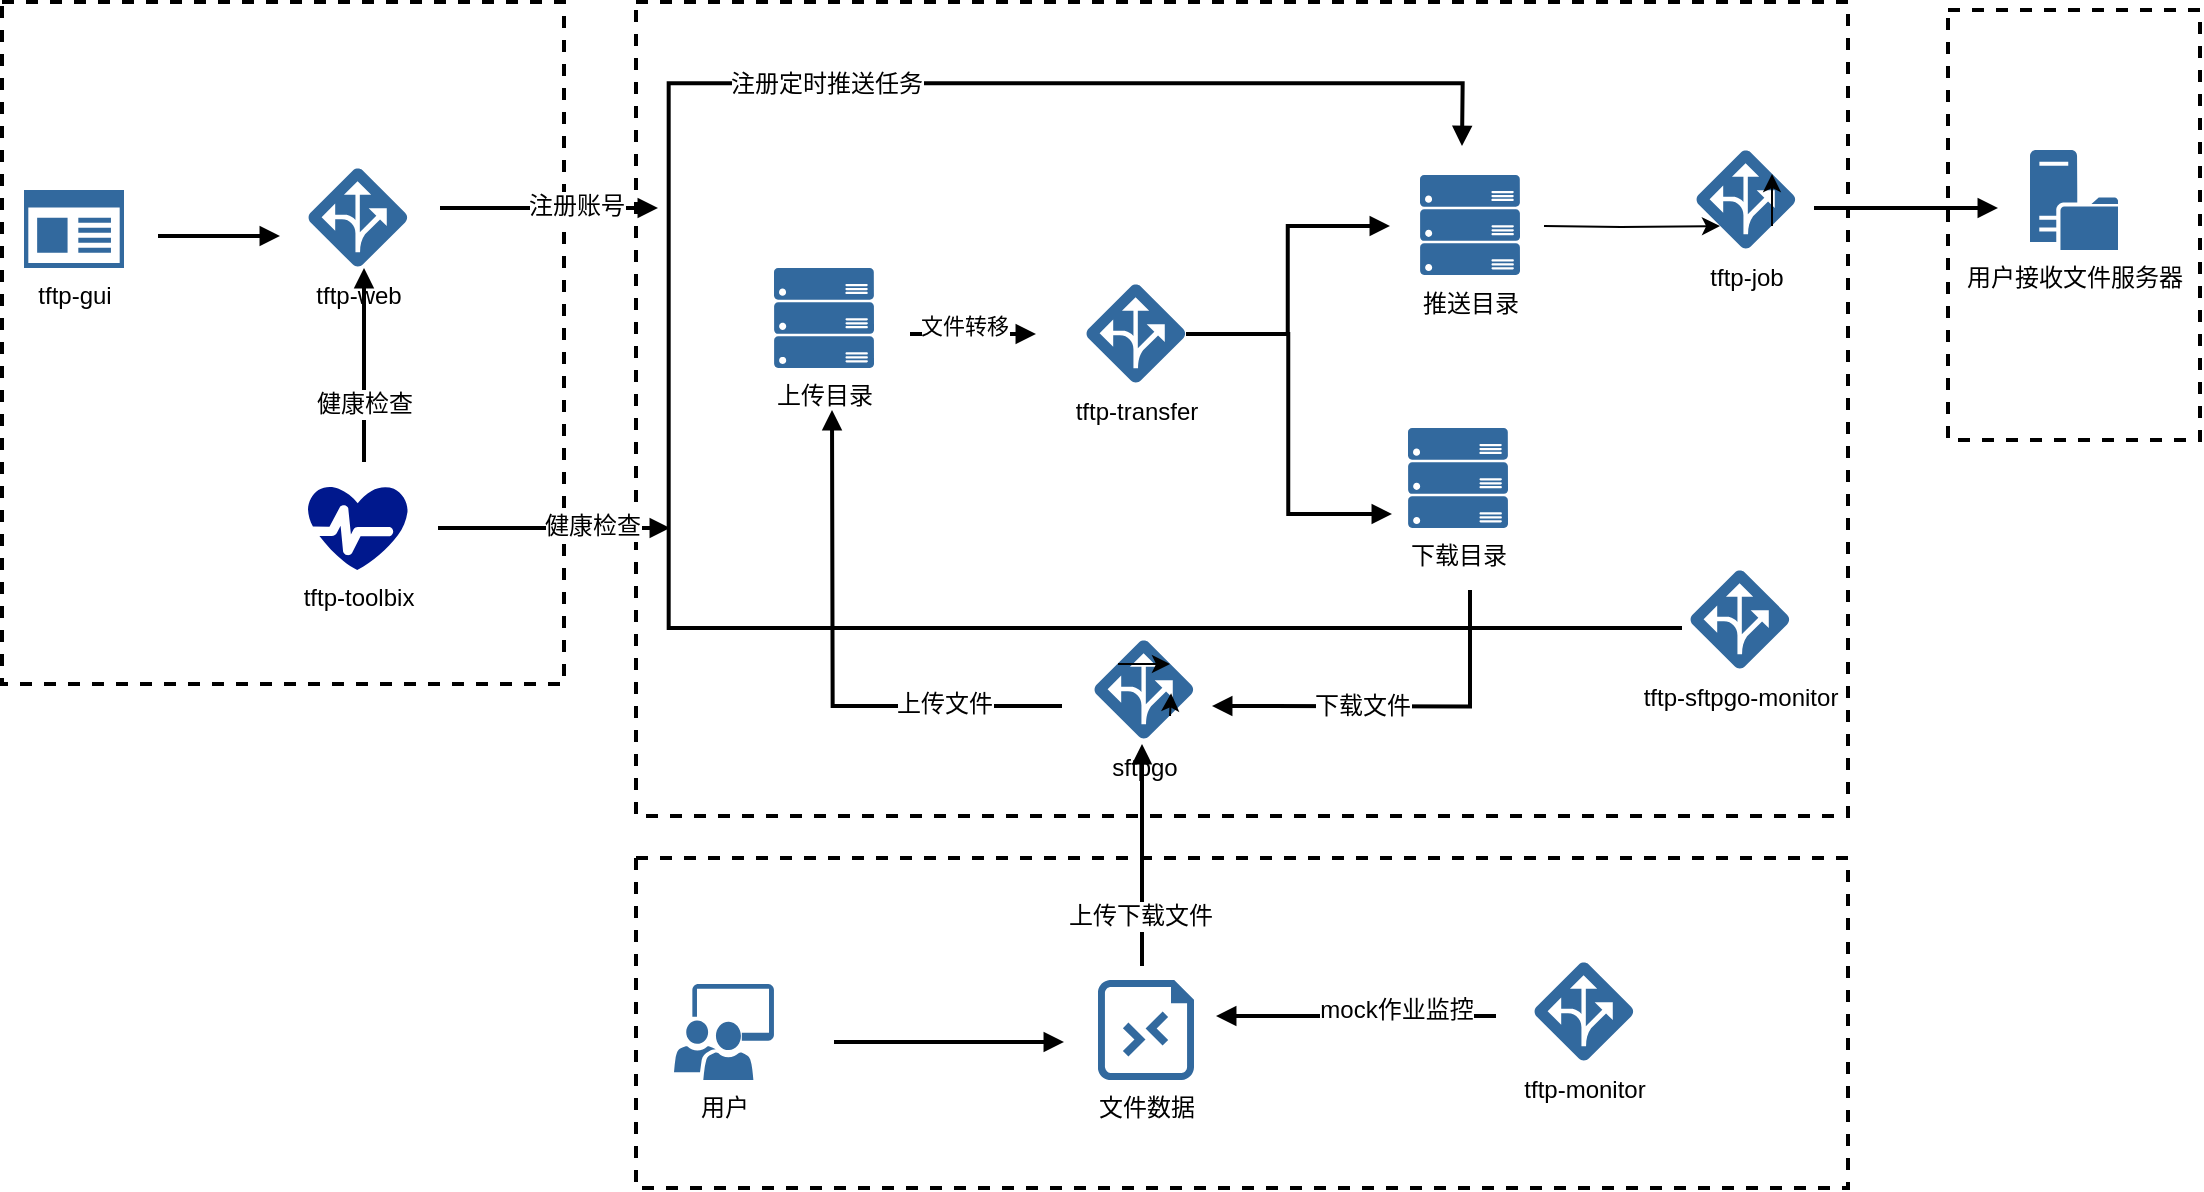 <mxfile version="24.7.12">
  <diagram name="Page-1" id="XfQnMjo7J4mWLPELLFrW">
    <mxGraphModel dx="1620" dy="823" grid="0" gridSize="10" guides="1" tooltips="1" connect="1" arrows="1" fold="1" page="1" pageScale="1" pageWidth="827" pageHeight="1169" math="0" shadow="0">
      <root>
        <mxCell id="0" />
        <mxCell id="1" parent="0" />
        <UserObject label="" tags="Background" id="nstGioj7b0INnl22QBqY-7">
          <mxCell style="vsdxID=1;fillColor=#FFFFFF;gradientColor=none;shape=stencil(nZBRDoQgDERP03+WHsHFe5iISyOCQdT19kIaIxq//Jtp3zTpAFaTaUYNUkwx+F6v1EYD+AUpyRkdKCYFqACrzgf9C352LfuxyWRWg1/yhT/nRE5IsZWuZtCSK8CPeI0e/hF+jV7AJM4PO7KWCyr390bSiNtEtQM=);dashed=1;strokeColor=#000000;strokeWidth=2;spacingTop=-3;spacingBottom=-3;spacingLeft=-3;spacingRight=-3;points=[];labelBackgroundColor=none;rounded=0;html=1;whiteSpace=wrap;" vertex="1" parent="1">
            <mxGeometry x="356" y="15" width="606" height="407" as="geometry" />
          </mxCell>
        </UserObject>
        <UserObject label="" tags="Background" id="nstGioj7b0INnl22QBqY-8">
          <mxCell style="vsdxID=2;fillColor=#FFFFFF;gradientColor=none;shape=stencil(nZBRDoQgDERP03+WHsHFe5iISyOCQdT19kIaIxq//Jtp3zTpAFaTaUYNUkwx+F6v1EYD+AUpyRkdKCYFqACrzgf9C352LfuxyWRWg1/yhT/nRE5IsZWuZtCSK8CPeI0e/hF+jV7AJM4PO7KWCyr390bSiNtEtQM=);dashed=1;strokeColor=#000000;strokeWidth=2;spacingTop=-3;spacingBottom=-3;spacingLeft=-3;spacingRight=-3;points=[];labelBackgroundColor=none;rounded=0;html=1;whiteSpace=wrap;" vertex="1" parent="1">
            <mxGeometry x="1012" y="19" width="126" height="215" as="geometry" />
          </mxCell>
        </UserObject>
        <UserObject label="" tags="Background" id="nstGioj7b0INnl22QBqY-9">
          <mxCell style="vsdxID=3;fillColor=#FFFFFF;gradientColor=none;shape=stencil(nZBRDoQgDERP03+WHsHFe5iISyOCQdT19kIaIxq//Jtp3zTpAFaTaUYNUkwx+F6v1EYD+AUpyRkdKCYFqACrzgf9C352LfuxyWRWg1/yhT/nRE5IsZWuZtCSK8CPeI0e/hF+jV7AJM4PO7KWCyr390bSiNtEtQM=);dashed=1;strokeColor=#000000;strokeWidth=2;spacingTop=-3;spacingBottom=-3;spacingLeft=-3;spacingRight=-3;points=[];labelBackgroundColor=none;rounded=0;html=1;whiteSpace=wrap;" vertex="1" parent="1">
            <mxGeometry x="356" y="443" width="606" height="165" as="geometry" />
          </mxCell>
        </UserObject>
        <UserObject label="" tags="Background" id="nstGioj7b0INnl22QBqY-10">
          <mxCell style="vsdxID=4;fillColor=#FFFFFF;gradientColor=none;shape=stencil(nZBRDoQgDERP03+WHsHFe5iISyOCQdT19kIaIxq//Jtp3zTpAFaTaUYNUkwx+F6v1EYD+AUpyRkdKCYFqACrzgf9C352LfuxyWRWg1/yhT/nRE5IsZWuZtCSK8CPeI0e/hF+jV7AJM4PO7KWCyr390bSiNtEtQM=);dashed=1;strokeColor=#000000;strokeWidth=2;spacingTop=-3;spacingBottom=-3;spacingLeft=-3;spacingRight=-3;points=[];labelBackgroundColor=none;rounded=0;html=1;whiteSpace=wrap;" vertex="1" parent="1">
            <mxGeometry x="39" y="15" width="281" height="341" as="geometry" />
          </mxCell>
        </UserObject>
        <UserObject label="" tags="Background" id="nstGioj7b0INnl22QBqY-26">
          <mxCell style="vsdxID=20;edgeStyle=none;startArrow=none;endArrow=block;startSize=5;endSize=5;strokeWidth=2;spacingTop=0;spacingBottom=0;spacingLeft=0;spacingRight=0;verticalAlign=middle;html=1;labelBackgroundColor=#ffffff;rounded=0;" edge="1" parent="1">
            <mxGeometry relative="1" as="geometry">
              <mxPoint x="-31" y="102" as="offset" />
              <Array as="points">
                <mxPoint x="523.2" y="181" />
                <mxPoint x="523.2" y="181" />
              </Array>
              <mxPoint x="493" y="181" as="sourcePoint" />
              <mxPoint x="556" y="181" as="targetPoint" />
            </mxGeometry>
          </mxCell>
        </UserObject>
        <mxCell id="nstGioj7b0INnl22QBqY-73" value="文件转移" style="edgeLabel;html=1;align=center;verticalAlign=middle;resizable=0;points=[];" vertex="1" connectable="0" parent="nstGioj7b0INnl22QBqY-26">
          <mxGeometry x="-0.143" y="4" relative="1" as="geometry">
            <mxPoint as="offset" />
          </mxGeometry>
        </mxCell>
        <UserObject label="&lt;div style=&quot;font-size: 1px&quot;&gt;&lt;p style=&quot;text-align:center;margin-left:0;margin-right:0;margin-top:0px;margin-bottom:0px;text-indent:0;vertical-align:middle;direction:ltr;&quot;&gt;&lt;font style=&quot;font-size:12px;font-family:0;color:#000000;direction:ltr;letter-spacing:0px;line-height:120%;opacity:1&quot;&gt;下载文件&lt;/font&gt;&lt;/p&gt;&lt;/div&gt;" tags="Background" id="nstGioj7b0INnl22QBqY-27">
          <mxCell style="vsdxID=21;edgeStyle=none;startArrow=none;endArrow=block;startSize=5;endSize=5;strokeWidth=2;spacingTop=0;spacingBottom=0;spacingLeft=0;spacingRight=0;verticalAlign=middle;html=1;labelBackgroundColor=#ffffff;rounded=0;align=center;" edge="1" parent="1">
            <mxGeometry relative="1" as="geometry">
              <mxPoint x="-19" as="offset" />
              <Array as="points">
                <mxPoint x="773" y="367.25" />
              </Array>
              <mxPoint x="773" y="309" as="sourcePoint" />
              <mxPoint x="644" y="367" as="targetPoint" />
            </mxGeometry>
          </mxCell>
        </UserObject>
        <UserObject label="&lt;div style=&quot;font-size: 1px&quot;&gt;&lt;p style=&quot;text-align:center;margin-left:0;margin-right:0;margin-top:0px;margin-bottom:0px;text-indent:0;vertical-align:middle;direction:ltr;&quot;&gt;&lt;font style=&quot;font-size:12px;font-family:0;color:#000000;direction:ltr;letter-spacing:0px;line-height:120%;opacity:1&quot;&gt;mock作业监控&lt;/font&gt;&lt;/p&gt;&lt;/div&gt;" tags="Background" id="nstGioj7b0INnl22QBqY-28">
          <mxCell style="vsdxID=22;edgeStyle=none;startArrow=none;endArrow=block;startSize=5;endSize=5;strokeWidth=2;spacingTop=0;spacingBottom=0;spacingLeft=0;spacingRight=0;verticalAlign=middle;html=1;labelBackgroundColor=#ffffff;rounded=0;align=center;" edge="1" parent="1">
            <mxGeometry relative="1" as="geometry">
              <mxPoint x="20" y="-3" as="offset" />
              <Array as="points">
                <mxPoint x="714.69" y="522" />
                <mxPoint x="714.69" y="522" />
              </Array>
              <mxPoint x="786" y="522" as="sourcePoint" />
              <mxPoint x="646" y="522" as="targetPoint" />
            </mxGeometry>
          </mxCell>
        </UserObject>
        <UserObject label="" tags="Background" id="nstGioj7b0INnl22QBqY-29">
          <mxCell style="vsdxID=26;edgeStyle=none;startArrow=none;endArrow=block;startSize=5;endSize=5;strokeWidth=2;spacingTop=0;spacingBottom=0;spacingLeft=0;spacingRight=0;verticalAlign=middle;html=1;labelBackgroundColor=#ffffff;rounded=0;" edge="1" parent="1">
            <mxGeometry relative="1" as="geometry">
              <mxPoint x="-52" y="146" as="offset" />
              <Array as="points">
                <mxPoint x="682.13" y="181" />
                <mxPoint x="682.13" y="271" />
              </Array>
              <mxPoint x="631" y="181" as="sourcePoint" />
              <mxPoint x="734" y="271" as="targetPoint" />
            </mxGeometry>
          </mxCell>
        </UserObject>
        <UserObject label="&lt;div style=&quot;font-size: 1px&quot;&gt;&lt;p style=&quot;text-align:center;margin-left:0;margin-right:0;margin-top:0px;margin-bottom:0px;text-indent:0;vertical-align:middle;direction:ltr;&quot;&gt;&lt;font style=&quot;font-size:12px;font-family:0;color:#000000;direction:ltr;letter-spacing:0px;line-height:120%;opacity:1&quot;&gt;上传文件&lt;/font&gt;&lt;/p&gt;&lt;/div&gt;" tags="Background" id="nstGioj7b0INnl22QBqY-30">
          <mxCell style="vsdxID=30;edgeStyle=none;startArrow=none;endArrow=block;startSize=5;endSize=5;strokeWidth=2;spacingTop=0;spacingBottom=0;spacingLeft=0;spacingRight=0;verticalAlign=middle;html=1;labelBackgroundColor=#ffffff;rounded=0;align=center;" edge="1" parent="1">
            <mxGeometry relative="1" as="geometry">
              <mxPoint x="56" y="16" as="offset" />
              <Array as="points">
                <mxPoint x="454.33" y="367" />
              </Array>
              <mxPoint x="569" y="367" as="sourcePoint" />
              <mxPoint x="454" y="219" as="targetPoint" />
            </mxGeometry>
          </mxCell>
        </UserObject>
        <UserObject label="&lt;div style=&quot;font-size: 1px&quot;&gt;&lt;p style=&quot;text-align:center;margin-left:0;margin-right:0;margin-top:0px;margin-bottom:0px;text-indent:0;vertical-align:middle;direction:ltr;&quot;&gt;&lt;font style=&quot;font-size:12px;font-family:0;color:#000000;direction:ltr;letter-spacing:0px;line-height:120%;opacity:1&quot;&gt;上传下载文件&lt;/font&gt;&lt;/p&gt;&lt;/div&gt;" tags="Background" id="nstGioj7b0INnl22QBqY-31">
          <mxCell style="vsdxID=23;edgeStyle=none;startArrow=none;endArrow=block;startSize=5;endSize=5;strokeWidth=2;spacingTop=0;spacingBottom=0;spacingLeft=0;spacingRight=0;verticalAlign=middle;html=1;labelBackgroundColor=#ffffff;rounded=0;align=center;exitX=0.506;exitY=0;exitDx=0;exitDy=0;exitPerimeter=0;entryX=0.506;entryY=1;entryDx=0;entryDy=0;entryPerimeter=0;" edge="1" parent="1">
            <mxGeometry relative="1" as="geometry">
              <mxPoint x="-1" y="30" as="offset" />
              <Array as="points">
                <mxPoint x="609" y="441.75" />
                <mxPoint x="609" y="441.75" />
              </Array>
              <mxPoint x="609.0" y="497" as="sourcePoint" />
              <mxPoint x="609.0" y="386" as="targetPoint" />
            </mxGeometry>
          </mxCell>
        </UserObject>
        <UserObject label="" tags="Background" id="nstGioj7b0INnl22QBqY-33">
          <mxCell style="vsdxID=25;edgeStyle=none;startArrow=none;endArrow=block;startSize=5;endSize=5;strokeWidth=2;spacingTop=0;spacingBottom=0;spacingLeft=0;spacingRight=0;verticalAlign=middle;html=1;labelBackgroundColor=#ffffff;rounded=0;exitX=1;exitY=0.662;exitDx=0;exitDy=0;exitPerimeter=0;entryX=0;entryY=0.5;entryDx=0;entryDy=0;entryPerimeter=0;" edge="1" parent="1">
            <mxGeometry relative="1" as="geometry">
              <mxPoint x="-58" y="102" as="offset" />
              <Array as="points">
                <mxPoint x="511.35" y="535" />
                <mxPoint x="511.35" y="535" />
              </Array>
              <mxPoint x="455" y="535" as="sourcePoint" />
              <mxPoint x="570" y="535" as="targetPoint" />
            </mxGeometry>
          </mxCell>
        </UserObject>
        <mxCell id="nstGioj7b0INnl22QBqY-34" vertex="1" parent="1">
          <mxGeometry x="367" y="118" as="geometry" />
        </mxCell>
        <UserObject label="&lt;div style=&quot;font-size: 1px&quot;&gt;&lt;p style=&quot;text-align:center;margin-left:0;margin-right:0;margin-top:0px;margin-bottom:0px;text-indent:0;vertical-align:middle;direction:ltr;&quot;&gt;&lt;font style=&quot;font-size:12px;font-family:0;color:#000000;direction:ltr;letter-spacing:0px;line-height:120%;opacity:1&quot;&gt;注册账号&lt;/font&gt;&lt;/p&gt;&lt;/div&gt;" tags="Background" id="nstGioj7b0INnl22QBqY-35">
          <mxCell style="vsdxID=27;edgeStyle=none;startArrow=none;endArrow=block;startSize=5;endSize=5;strokeWidth=2;spacingTop=0;spacingBottom=0;spacingLeft=0;spacingRight=0;verticalAlign=middle;html=1;labelBackgroundColor=#ffffff;rounded=0;align=center;exitX=1;exitY=0.538;exitDx=0;exitDy=0;exitPerimeter=0;" edge="1" parent="1" target="nstGioj7b0INnl22QBqY-34">
            <mxGeometry relative="1" as="geometry">
              <mxPoint x="13" y="-1" as="offset" />
              <Array as="points">
                <mxPoint x="311.16" y="118" />
                <mxPoint x="311.16" y="118" />
              </Array>
              <mxPoint x="258" y="118.0" as="sourcePoint" />
            </mxGeometry>
          </mxCell>
        </UserObject>
        <mxCell id="nstGioj7b0INnl22QBqY-36" vertex="1" parent="1">
          <mxGeometry x="631" y="181" as="geometry" />
        </mxCell>
        <UserObject label="" tags="Background" id="nstGioj7b0INnl22QBqY-37">
          <mxCell style="vsdxID=28;edgeStyle=none;startArrow=none;endArrow=block;startSize=5;endSize=5;strokeWidth=2;spacingTop=0;spacingBottom=0;spacingLeft=0;spacingRight=0;verticalAlign=middle;html=1;labelBackgroundColor=#ffffff;rounded=0;entryX=0;entryY=0.5;entryDx=0;entryDy=0;entryPerimeter=0;" edge="1" parent="1" source="nstGioj7b0INnl22QBqY-36">
            <mxGeometry relative="1" as="geometry">
              <mxPoint x="-51" y="74" as="offset" />
              <Array as="points">
                <mxPoint x="681.88" y="181" />
                <mxPoint x="681.88" y="127" />
              </Array>
              <mxPoint x="733" y="127" as="targetPoint" />
            </mxGeometry>
          </mxCell>
        </UserObject>
        <mxCell id="nstGioj7b0INnl22QBqY-38" vertex="1" parent="1">
          <mxGeometry x="1037" y="118" as="geometry" />
        </mxCell>
        <UserObject label="" tags="Background" id="nstGioj7b0INnl22QBqY-39">
          <mxCell style="vsdxID=29;edgeStyle=none;startArrow=none;endArrow=block;startSize=5;endSize=5;strokeWidth=2;spacingTop=0;spacingBottom=0;spacingLeft=0;spacingRight=0;verticalAlign=middle;html=1;labelBackgroundColor=#ffffff;rounded=0;exitX=1;exitY=0.538;exitDx=0;exitDy=0;exitPerimeter=0;" edge="1" parent="1" target="nstGioj7b0INnl22QBqY-38">
            <mxGeometry relative="1" as="geometry">
              <mxPoint x="-46" y="102" as="offset" />
              <Array as="points">
                <mxPoint x="988.24" y="118" />
                <mxPoint x="988.24" y="118" />
              </Array>
              <mxPoint x="945" y="118.0" as="sourcePoint" />
            </mxGeometry>
          </mxCell>
        </UserObject>
        <mxCell id="nstGioj7b0INnl22QBqY-40" vertex="1" parent="1">
          <mxGeometry x="879" y="328" as="geometry" />
        </mxCell>
        <UserObject label="&lt;div style=&quot;font-size: 1px&quot;&gt;&lt;p style=&quot;text-align:center;margin-left:0;margin-right:0;margin-top:0px;margin-bottom:0px;text-indent:0;vertical-align:middle;direction:ltr;&quot;&gt;&lt;font style=&quot;font-size:12px;font-family:0;color:#000000;direction:ltr;letter-spacing:0px;line-height:120%;opacity:1&quot;&gt;注册定时推送任务&lt;br/&gt;&lt;/font&gt;&lt;/p&gt;&lt;/div&gt;" tags="Background" id="nstGioj7b0INnl22QBqY-41">
          <mxCell style="vsdxID=31;edgeStyle=none;startArrow=none;endArrow=block;startSize=5;endSize=5;strokeWidth=2;spacingTop=0;spacingBottom=0;spacingLeft=0;spacingRight=0;verticalAlign=middle;html=1;labelBackgroundColor=#ffffff;rounded=0;align=center;entryX=0.468;entryY=0;entryDx=0;entryDy=0;entryPerimeter=0;" edge="1" parent="1" source="nstGioj7b0INnl22QBqY-40">
            <mxGeometry relative="1" as="geometry">
              <mxPoint x="79" y="-175" as="offset" />
              <Array as="points">
                <mxPoint x="372.34" y="328" />
                <mxPoint x="372.34" y="55.67" />
                <mxPoint x="769.33" y="55.67" />
              </Array>
              <mxPoint x="769" y="87" as="targetPoint" />
            </mxGeometry>
          </mxCell>
        </UserObject>
        <mxCell id="nstGioj7b0INnl22QBqY-42" vertex="1" parent="1">
          <mxGeometry x="373" y="278" as="geometry" />
        </mxCell>
        <UserObject label="&lt;div style=&quot;font-size: 1px&quot;&gt;&lt;p style=&quot;text-align:center;margin-left:0;margin-right:0;margin-top:0px;margin-bottom:0px;text-indent:0;vertical-align:middle;direction:ltr;&quot;&gt;&lt;font style=&quot;font-size:12px;font-family:0;color:#000000;direction:ltr;letter-spacing:0px;line-height:120%;opacity:1&quot;&gt;健康检查&lt;/font&gt;&lt;/p&gt;&lt;/div&gt;" tags="Background" id="nstGioj7b0INnl22QBqY-43">
          <mxCell style="vsdxID=32;edgeStyle=none;startArrow=none;endArrow=block;startSize=5;endSize=5;strokeWidth=2;spacingTop=0;spacingBottom=0;spacingLeft=0;spacingRight=0;verticalAlign=middle;html=1;labelBackgroundColor=#ffffff;rounded=0;align=center;exitX=1;exitY=0.508;exitDx=0;exitDy=0;exitPerimeter=0;" edge="1" parent="1" target="nstGioj7b0INnl22QBqY-42">
            <mxGeometry relative="1" as="geometry">
              <mxPoint x="19" y="-1" as="offset" />
              <Array as="points">
                <mxPoint x="314.75" y="278" />
                <mxPoint x="314.75" y="278" />
              </Array>
              <mxPoint x="257.0" y="278" as="sourcePoint" />
            </mxGeometry>
          </mxCell>
        </UserObject>
        <mxCell id="nstGioj7b0INnl22QBqY-44" vertex="1" parent="1">
          <mxGeometry x="178" y="132" as="geometry" />
        </mxCell>
        <UserObject label="" tags="Background" id="nstGioj7b0INnl22QBqY-45">
          <mxCell style="vsdxID=33;edgeStyle=none;startArrow=none;endArrow=block;startSize=5;endSize=5;strokeWidth=2;spacingTop=0;spacingBottom=0;spacingLeft=0;spacingRight=0;verticalAlign=middle;html=1;labelBackgroundColor=#ffffff;rounded=0;exitX=1;exitY=0.628;exitDx=0;exitDy=0;exitPerimeter=0;" edge="1" parent="1" target="nstGioj7b0INnl22QBqY-44">
            <mxGeometry relative="1" as="geometry">
              <mxPoint x="-30" y="102" as="offset" />
              <Array as="points">
                <mxPoint x="147.88" y="132" />
                <mxPoint x="147.88" y="132" />
              </Array>
              <mxPoint x="117.0" y="132" as="sourcePoint" />
            </mxGeometry>
          </mxCell>
        </UserObject>
        <UserObject label="&lt;div style=&quot;font-size: 1px&quot;&gt;&lt;p style=&quot;text-align:center;margin-left:0;margin-right:0;margin-top:0px;margin-bottom:0px;text-indent:0;vertical-align:middle;direction:ltr;&quot;&gt;&lt;font style=&quot;font-size:12px;font-family:0;color:#000000;direction:ltr;letter-spacing:0px;line-height:120%;opacity:1&quot;&gt;健康检查&lt;/font&gt;&lt;/p&gt;&lt;/div&gt;" tags="Background" id="nstGioj7b0INnl22QBqY-46">
          <mxCell style="vsdxID=34;edgeStyle=none;startArrow=none;endArrow=block;startSize=5;endSize=5;strokeWidth=2;spacingTop=0;spacingBottom=0;spacingLeft=0;spacingRight=0;verticalAlign=middle;html=1;labelBackgroundColor=#ffffff;rounded=0;align=center;exitX=0.507;exitY=0;exitDx=0;exitDy=0;exitPerimeter=0;entryX=0.506;entryY=1;entryDx=0;entryDy=0;entryPerimeter=0;" edge="1" parent="1">
            <mxGeometry relative="1" as="geometry">
              <mxPoint y="19" as="offset" />
              <Array as="points">
                <mxPoint x="220" y="196.33" />
                <mxPoint x="220" y="196.33" />
              </Array>
              <mxPoint x="220" y="245" as="sourcePoint" />
              <mxPoint x="220" y="148.0" as="targetPoint" />
            </mxGeometry>
          </mxCell>
        </UserObject>
        <mxCell id="nstGioj7b0INnl22QBqY-49" value="tftp-toolbix" style="sketch=0;aspect=fixed;pointerEvents=1;shadow=0;dashed=0;html=1;strokeColor=none;labelPosition=center;verticalLabelPosition=bottom;verticalAlign=top;align=center;fillColor=#00188D;shape=mxgraph.azure.health_monitoring" vertex="1" parent="1">
          <mxGeometry x="192" y="257" width="50" height="42" as="geometry" />
        </mxCell>
        <mxCell id="nstGioj7b0INnl22QBqY-50" value="用户接收文件服务器" style="sketch=0;pointerEvents=1;shadow=0;dashed=0;html=1;strokeColor=none;labelPosition=center;verticalLabelPosition=bottom;verticalAlign=top;align=center;fillColor=#32699e;shape=mxgraph.mscae.system_center.distribution_point" vertex="1" parent="1">
          <mxGeometry x="1053" y="89" width="44" height="50" as="geometry" />
        </mxCell>
        <mxCell id="nstGioj7b0INnl22QBqY-52" value="上传目录" style="sketch=0;aspect=fixed;pointerEvents=1;shadow=0;dashed=0;html=1;strokeColor=none;labelPosition=center;verticalLabelPosition=bottom;verticalAlign=top;align=center;fillColor=#32699e;shape=mxgraph.azure.server_rack" vertex="1" parent="1">
          <mxGeometry x="425" y="148" width="50" height="50" as="geometry" />
        </mxCell>
        <mxCell id="nstGioj7b0INnl22QBqY-53" value="文件数据" style="sketch=0;aspect=fixed;pointerEvents=1;shadow=0;dashed=0;html=1;strokeColor=none;labelPosition=center;verticalLabelPosition=bottom;verticalAlign=top;align=center;shape=mxgraph.azure.rdp_remoting_file;fillColor=#32699e;" vertex="1" parent="1">
          <mxGeometry x="587" y="504" width="48" height="50" as="geometry" />
        </mxCell>
        <mxCell id="nstGioj7b0INnl22QBqY-55" value="用户" style="sketch=0;pointerEvents=1;shadow=0;dashed=0;html=1;strokeColor=none;labelPosition=center;verticalLabelPosition=bottom;verticalAlign=top;align=center;fillColor=#32699e;shape=mxgraph.mscae.intune.groups" vertex="1" parent="1">
          <mxGeometry x="375" y="506" width="50" height="48" as="geometry" />
        </mxCell>
        <mxCell id="nstGioj7b0INnl22QBqY-56" value="tftp-gui&lt;div&gt;&lt;br&gt;&lt;/div&gt;" style="sketch=0;aspect=fixed;pointerEvents=1;shadow=0;dashed=0;html=1;strokeColor=none;labelPosition=center;verticalLabelPosition=bottom;verticalAlign=top;align=center;fillColor=#32699e;shape=mxgraph.mscae.enterprise.app_generic" vertex="1" parent="1">
          <mxGeometry x="50" y="109" width="50" height="39" as="geometry" />
        </mxCell>
        <mxCell id="nstGioj7b0INnl22QBqY-57" value="tftp-web" style="sketch=0;pointerEvents=1;shadow=0;dashed=0;html=1;strokeColor=none;labelPosition=center;verticalLabelPosition=bottom;verticalAlign=top;align=center;fillColor=#32699e;shape=mxgraph.mscae.oms.wire_data" vertex="1" parent="1">
          <mxGeometry x="192" y="98" width="50" height="50" as="geometry" />
        </mxCell>
        <mxCell id="nstGioj7b0INnl22QBqY-58" value="tftp-transfer" style="sketch=0;pointerEvents=1;shadow=0;dashed=0;html=1;strokeColor=none;labelPosition=center;verticalLabelPosition=bottom;verticalAlign=top;align=center;fillColor=#32699e;shape=mxgraph.mscae.oms.wire_data" vertex="1" parent="1">
          <mxGeometry x="581" y="156" width="50" height="50" as="geometry" />
        </mxCell>
        <mxCell id="nstGioj7b0INnl22QBqY-59" value="sftpgo" style="sketch=0;pointerEvents=1;shadow=0;dashed=0;html=1;strokeColor=none;labelPosition=center;verticalLabelPosition=bottom;verticalAlign=top;align=center;fillColor=#32699e;shape=mxgraph.mscae.oms.wire_data" vertex="1" parent="1">
          <mxGeometry x="585" y="334" width="50" height="50" as="geometry" />
        </mxCell>
        <mxCell id="nstGioj7b0INnl22QBqY-60" value="tftp-job" style="sketch=0;pointerEvents=1;shadow=0;dashed=0;html=1;strokeColor=none;labelPosition=center;verticalLabelPosition=bottom;verticalAlign=top;align=center;fillColor=#32699e;shape=mxgraph.mscae.oms.wire_data" vertex="1" parent="1">
          <mxGeometry x="886" y="89" width="50" height="50" as="geometry" />
        </mxCell>
        <mxCell id="nstGioj7b0INnl22QBqY-61" value="tftp-sftpgo-monitor" style="sketch=0;pointerEvents=1;shadow=0;dashed=0;html=1;strokeColor=none;labelPosition=center;verticalLabelPosition=bottom;verticalAlign=top;align=center;fillColor=#32699e;shape=mxgraph.mscae.oms.wire_data" vertex="1" parent="1">
          <mxGeometry x="883" y="299" width="50" height="50" as="geometry" />
        </mxCell>
        <mxCell id="nstGioj7b0INnl22QBqY-62" style="edgeStyle=orthogonalEdgeStyle;rounded=0;orthogonalLoop=1;jettySize=auto;html=1;exitX=0.76;exitY=0.76;exitDx=0;exitDy=0;exitPerimeter=0;entryX=0.771;entryY=0.533;entryDx=0;entryDy=0;entryPerimeter=0;" edge="1" parent="1" source="nstGioj7b0INnl22QBqY-59" target="nstGioj7b0INnl22QBqY-59">
          <mxGeometry relative="1" as="geometry" />
        </mxCell>
        <mxCell id="nstGioj7b0INnl22QBqY-63" value="tftp-monitor" style="sketch=0;pointerEvents=1;shadow=0;dashed=0;html=1;strokeColor=none;labelPosition=center;verticalLabelPosition=bottom;verticalAlign=top;align=center;fillColor=#32699e;shape=mxgraph.mscae.oms.wire_data" vertex="1" parent="1">
          <mxGeometry x="805" y="495" width="50" height="50" as="geometry" />
        </mxCell>
        <mxCell id="nstGioj7b0INnl22QBqY-65" style="edgeStyle=orthogonalEdgeStyle;rounded=0;orthogonalLoop=1;jettySize=auto;html=1;exitX=0.24;exitY=0.24;exitDx=0;exitDy=0;exitPerimeter=0;entryX=0.76;entryY=0.24;entryDx=0;entryDy=0;entryPerimeter=0;" edge="1" parent="1" source="nstGioj7b0INnl22QBqY-59" target="nstGioj7b0INnl22QBqY-59">
          <mxGeometry relative="1" as="geometry" />
        </mxCell>
        <mxCell id="nstGioj7b0INnl22QBqY-68" style="edgeStyle=orthogonalEdgeStyle;rounded=0;orthogonalLoop=1;jettySize=auto;html=1;entryX=0.24;entryY=0.76;entryDx=0;entryDy=0;entryPerimeter=0;" edge="1" parent="1" target="nstGioj7b0INnl22QBqY-60">
          <mxGeometry relative="1" as="geometry">
            <mxPoint x="810" y="127.0" as="sourcePoint" />
          </mxGeometry>
        </mxCell>
        <mxCell id="nstGioj7b0INnl22QBqY-69" style="edgeStyle=orthogonalEdgeStyle;rounded=0;orthogonalLoop=1;jettySize=auto;html=1;exitX=0.76;exitY=0.76;exitDx=0;exitDy=0;exitPerimeter=0;entryX=0.76;entryY=0.24;entryDx=0;entryDy=0;entryPerimeter=0;" edge="1" parent="1" source="nstGioj7b0INnl22QBqY-60" target="nstGioj7b0INnl22QBqY-60">
          <mxGeometry relative="1" as="geometry" />
        </mxCell>
        <mxCell id="nstGioj7b0INnl22QBqY-71" value="推送目录" style="sketch=0;aspect=fixed;pointerEvents=1;shadow=0;dashed=0;html=1;strokeColor=none;labelPosition=center;verticalLabelPosition=bottom;verticalAlign=top;align=center;fillColor=#32699e;shape=mxgraph.azure.server_rack" vertex="1" parent="1">
          <mxGeometry x="748" y="101.5" width="50" height="50" as="geometry" />
        </mxCell>
        <mxCell id="nstGioj7b0INnl22QBqY-72" value="下载目录" style="sketch=0;aspect=fixed;pointerEvents=1;shadow=0;dashed=0;html=1;strokeColor=none;labelPosition=center;verticalLabelPosition=bottom;verticalAlign=top;align=center;fillColor=#32699e;shape=mxgraph.azure.server_rack" vertex="1" parent="1">
          <mxGeometry x="742" y="228" width="50" height="50" as="geometry" />
        </mxCell>
      </root>
    </mxGraphModel>
  </diagram>
</mxfile>
